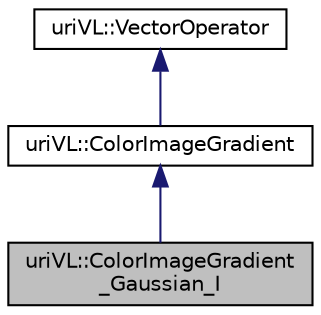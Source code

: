 digraph "uriVL::ColorImageGradient_Gaussian_I"
{
  edge [fontname="Helvetica",fontsize="10",labelfontname="Helvetica",labelfontsize="10"];
  node [fontname="Helvetica",fontsize="10",shape=record];
  Node1 [label="uriVL::ColorImageGradient\l_Gaussian_I",height=0.2,width=0.4,color="black", fillcolor="grey75", style="filled", fontcolor="black"];
  Node2 -> Node1 [dir="back",color="midnightblue",fontsize="10",style="solid",fontname="Helvetica"];
  Node2 [label="uriVL::ColorImageGradient",height=0.2,width=0.4,color="black", fillcolor="white", style="filled",URL="$classuriVL_1_1ColorImageGradient.html",tooltip="Pure virtual parent class for an operator that computes the gradient of a color raster image..."];
  Node3 -> Node2 [dir="back",color="midnightblue",fontsize="10",style="solid",fontname="Helvetica"];
  Node3 [label="uriVL::VectorOperator",height=0.2,width=0.4,color="black", fillcolor="white", style="filled",URL="$classuriVL_1_1VectorOperator.html",tooltip="Virtual parent class for all vector operators (operators that are applied to a raster image and produ..."];
}
